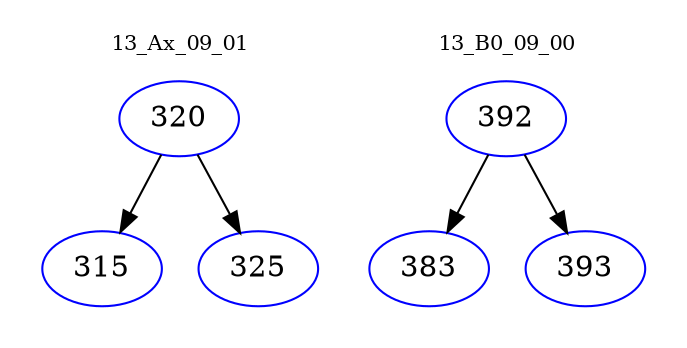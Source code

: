 digraph{
subgraph cluster_0 {
color = white
label = "13_Ax_09_01";
fontsize=10;
T0_320 [label="320", color="blue"]
T0_320 -> T0_315 [color="black"]
T0_315 [label="315", color="blue"]
T0_320 -> T0_325 [color="black"]
T0_325 [label="325", color="blue"]
}
subgraph cluster_1 {
color = white
label = "13_B0_09_00";
fontsize=10;
T1_392 [label="392", color="blue"]
T1_392 -> T1_383 [color="black"]
T1_383 [label="383", color="blue"]
T1_392 -> T1_393 [color="black"]
T1_393 [label="393", color="blue"]
}
}
